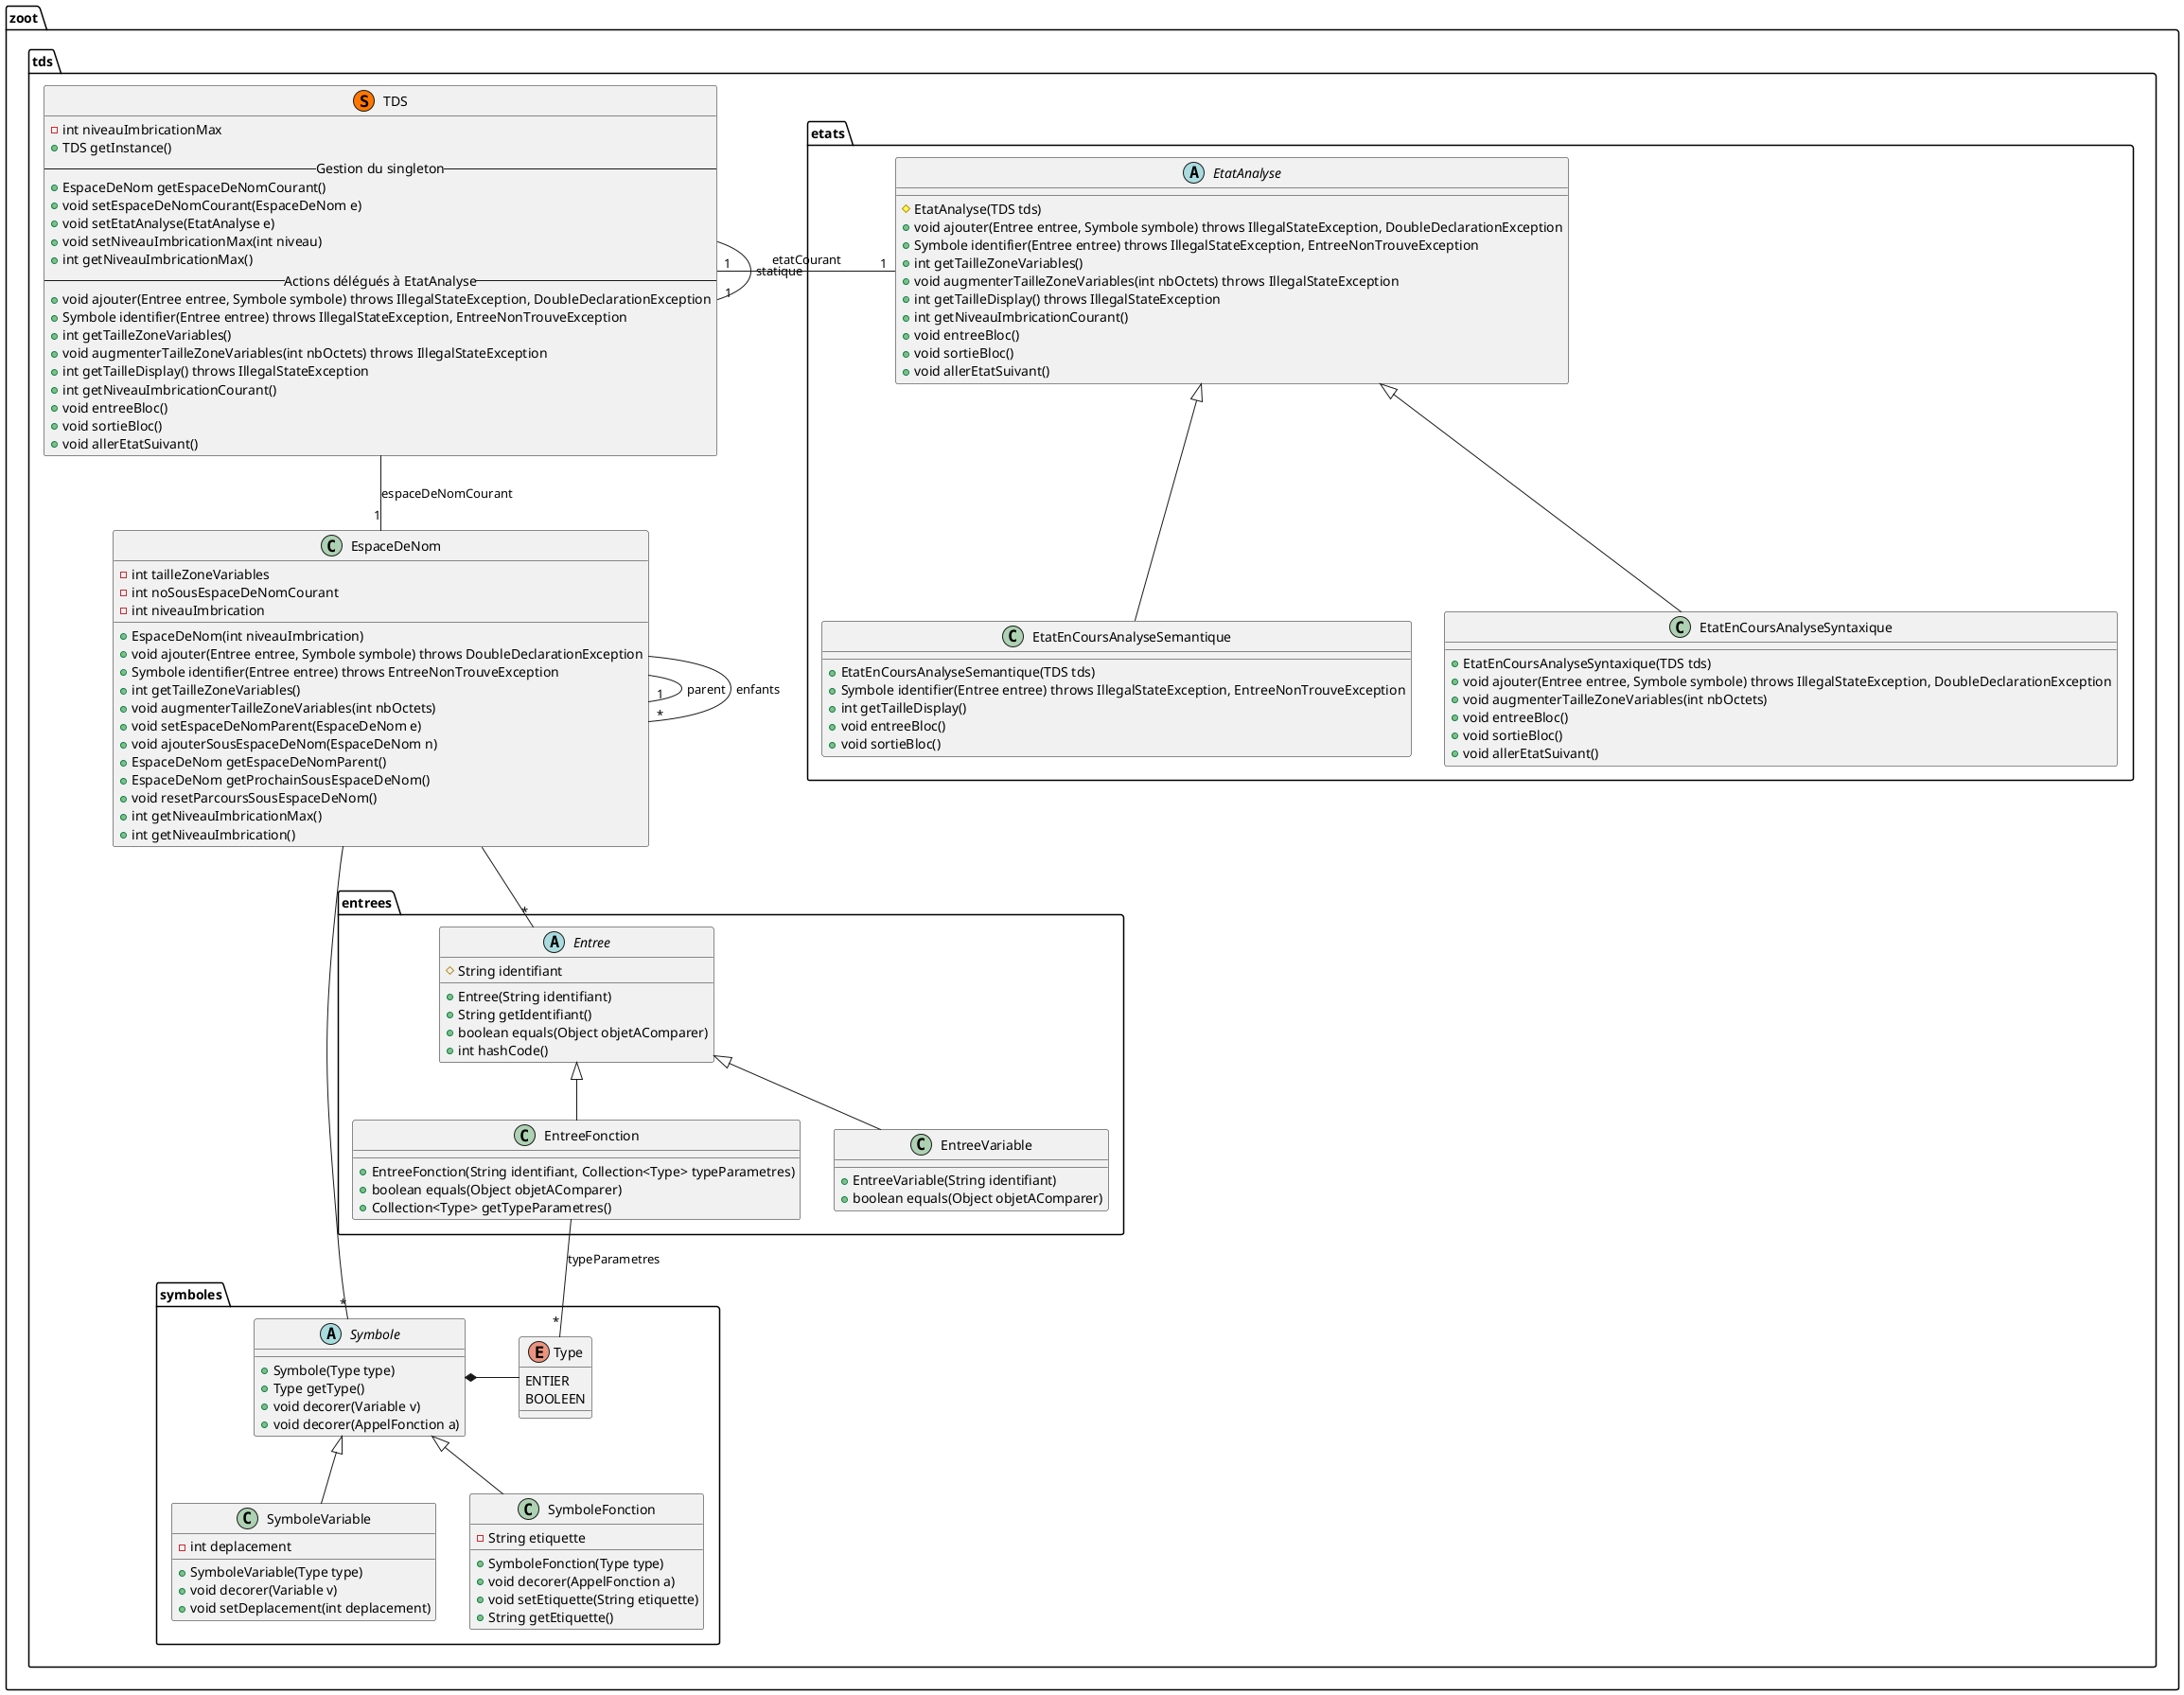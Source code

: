@startuml "tds"

namespace zoot.tds {
  ' Includes

  ' Classes
  class TDS << (S,#FF7700) >> {
    - int niveauImbricationMax
    + TDS getInstance()
    -- Gestion du singleton --
    + EspaceDeNom getEspaceDeNomCourant()
    + void setEspaceDeNomCourant(EspaceDeNom e)
    + void setEtatAnalyse(EtatAnalyse e)
    + void setNiveauImbricationMax(int niveau)
    + int getNiveauImbricationMax()
    -- Actions délégués à EtatAnalyse --
    + void ajouter(Entree entree, Symbole symbole) throws IllegalStateException, DoubleDeclarationException
    + Symbole identifier(Entree entree) throws IllegalStateException, EntreeNonTrouveException
    + int getTailleZoneVariables()
    + void augmenterTailleZoneVariables(int nbOctets) throws IllegalStateException
    + int getTailleDisplay() throws IllegalStateException
    + int getNiveauImbricationCourant()
    + void entreeBloc()
    + void sortieBloc()
    + void allerEtatSuivant()
  }

  class EspaceDeNom {
    - int tailleZoneVariables
    - int noSousEspaceDeNomCourant
    - int niveauImbrication
    + EspaceDeNom(int niveauImbrication)
    + void ajouter(Entree entree, Symbole symbole) throws DoubleDeclarationException
    + Symbole identifier(Entree entree) throws EntreeNonTrouveException
    + int getTailleZoneVariables()
    + void augmenterTailleZoneVariables(int nbOctets)
    + void setEspaceDeNomParent(EspaceDeNom e)
    + void ajouterSousEspaceDeNom(EspaceDeNom n)
    + EspaceDeNom getEspaceDeNomParent()
    + EspaceDeNom getProchainSousEspaceDeNom()
    + void resetParcoursSousEspaceDeNom()
    + int getNiveauImbricationMax()
    + int getNiveauImbrication()
  }

  namespace etats {
    abstract EtatAnalyse {
      # EtatAnalyse(TDS tds)
      + void ajouter(Entree entree, Symbole symbole) throws IllegalStateException, DoubleDeclarationException
      + Symbole identifier(Entree entree) throws IllegalStateException, EntreeNonTrouveException
      + int getTailleZoneVariables()
      + void augmenterTailleZoneVariables(int nbOctets) throws IllegalStateException
      + int getTailleDisplay() throws IllegalStateException
      + int getNiveauImbricationCourant()
      + void entreeBloc()
      + void sortieBloc()
      + void allerEtatSuivant()
    }

    class EtatEnCoursAnalyseSyntaxique {
      + EtatEnCoursAnalyseSyntaxique(TDS tds)
      + void ajouter(Entree entree, Symbole symbole) throws IllegalStateException, DoubleDeclarationException
      + void augmenterTailleZoneVariables(int nbOctets)
      + void entreeBloc()
      + void sortieBloc()
      + void allerEtatSuivant()
    }

    class EtatEnCoursAnalyseSemantique {
      + EtatEnCoursAnalyseSemantique(TDS tds)
      + Symbole identifier(Entree entree) throws IllegalStateException, EntreeNonTrouveException
      + int getTailleDisplay()
      + void entreeBloc()
      + void sortieBloc()
    }
  }


  namespace entrees {
    abstract class Entree {
      # String identifiant
      + Entree(String identifiant)
      + String getIdentifiant()
      + boolean equals(Object objetAComparer)
      + int hashCode()
    }

    class EntreeVariable {
      + EntreeVariable(String identifiant)
      + boolean equals(Object objetAComparer)
    }

    class EntreeFonction {
      + EntreeFonction(String identifiant, Collection<Type> typeParametres)
      + boolean equals(Object objetAComparer)
      + Collection<Type> getTypeParametres()
    }
  }

  namespace symboles {
    abstract class Symbole {
      + Symbole(Type type)
      + Type getType()
      + void decorer(Variable v)
      + void decorer(AppelFonction a)
    }

    class SymboleVariable {
      - int deplacement
      + SymboleVariable(Type type)
      + void decorer(Variable v)
      + void setDeplacement(int deplacement)
    }

    class SymboleFonction {
      - String etiquette
      + SymboleFonction(Type type)
      + void decorer(AppelFonction a)
      + void setEtiquette(String etiquette)
      + String getEtiquette()
    }

    enum Type {
      ENTIER
      BOOLEEN
    }
  }

  ' Relations entre les classes
  TDS --"1" TDS : statique
  TDS --"1" EspaceDeNom : espaceDeNomCourant
  TDS "1"-left-"1" EtatAnalyse : etatCourant
  EspaceDeNom --"*" Entree
  EspaceDeNom --"*" Symbole
  Symbole *-left- Type
  SymboleVariable -up-|> Symbole
  EntreeVariable -up-|> Entree
  SymboleFonction -up-|> Symbole
  EntreeFonction -up-|> Entree
  EntreeFonction --"*" Type : typeParametres
  EtatEnCoursAnalyseSemantique -up-|> EtatAnalyse
  EtatEnCoursAnalyseSyntaxique -up-|> EtatAnalyse
  EspaceDeNom --"1" EspaceDeNom : parent
  EspaceDeNom --"*" EspaceDeNom : enfants
}

@enduml
